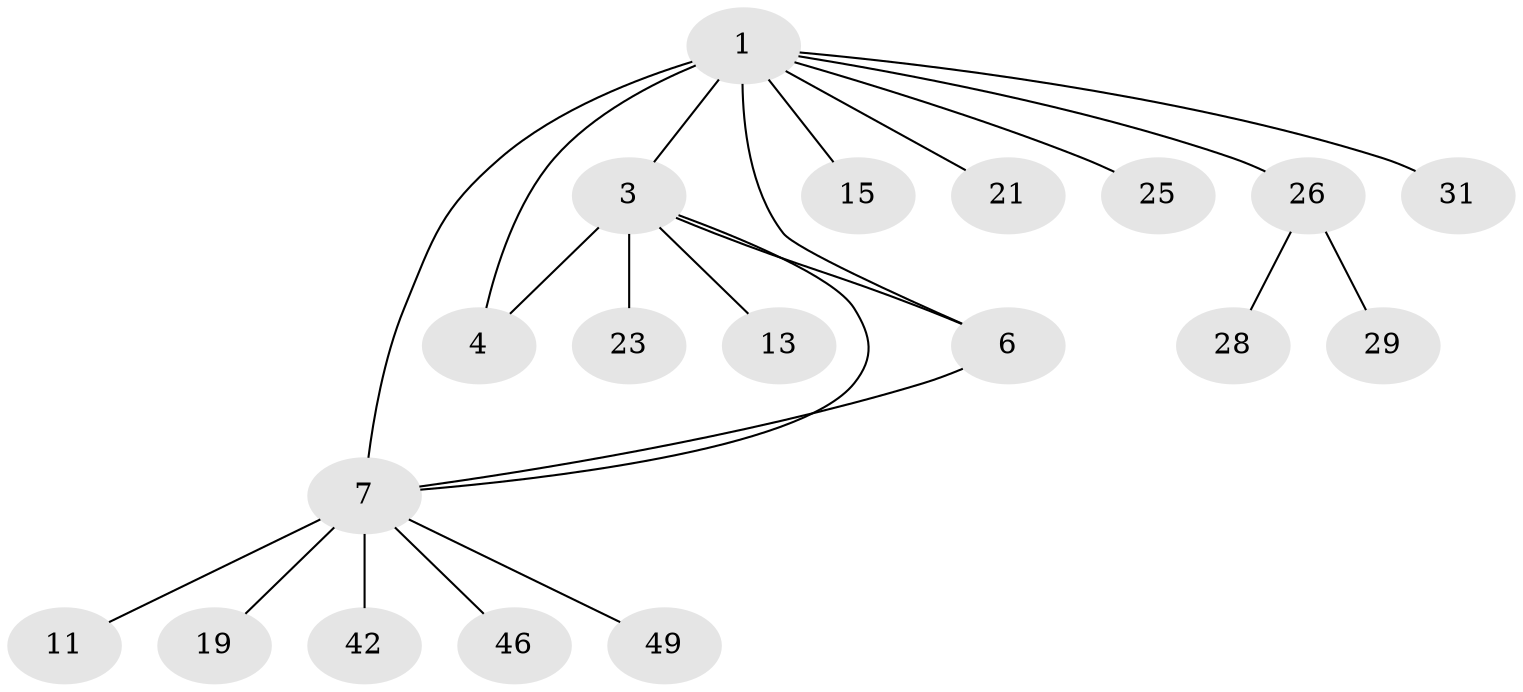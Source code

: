 // original degree distribution, {8: 0.04081632653061224, 5: 0.04081632653061224, 2: 0.1836734693877551, 4: 0.04081632653061224, 10: 0.02040816326530612, 6: 0.02040816326530612, 3: 0.10204081632653061, 1: 0.5510204081632653}
// Generated by graph-tools (version 1.1) at 2025/19/03/04/25 18:19:55]
// undirected, 19 vertices, 22 edges
graph export_dot {
graph [start="1"]
  node [color=gray90,style=filled];
  1 [super="+30+32+5+45+38+22+2"];
  3 [super="+14+35"];
  4;
  6;
  7 [super="+8"];
  11 [super="+43+47"];
  13 [super="+40"];
  15;
  19;
  21 [super="+33"];
  23;
  25;
  26 [super="+39+27"];
  28;
  29 [super="+48"];
  31;
  42;
  46;
  49;
  1 -- 7 [weight=3];
  1 -- 26;
  1 -- 6 [weight=2];
  1 -- 3;
  1 -- 4;
  1 -- 15;
  1 -- 21;
  1 -- 25;
  1 -- 31;
  3 -- 4;
  3 -- 6;
  3 -- 7;
  3 -- 13;
  3 -- 23;
  6 -- 7;
  7 -- 11;
  7 -- 42;
  7 -- 46;
  7 -- 49;
  7 -- 19;
  26 -- 28;
  26 -- 29;
}

